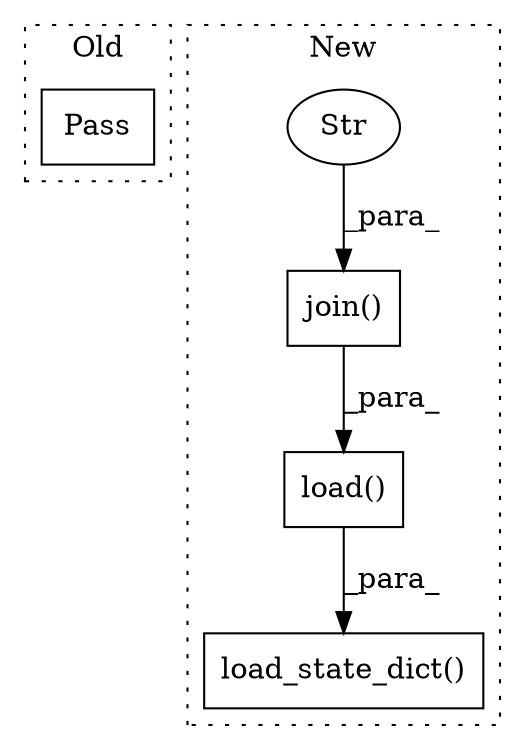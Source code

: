 digraph G {
subgraph cluster0 {
1 [label="Pass" a="62" s="839" l="4" shape="box"];
label = "Old";
style="dotted";
}
subgraph cluster1 {
2 [label="load_state_dict()" a="75" s="2007,2204" l="41,14" shape="box"];
3 [label="load()" a="75" s="2048,2125" l="32,79" shape="box"];
4 [label="join()" a="75" s="2080,2124" l="13,1" shape="box"];
5 [label="Str" a="66" s="2103" l="21" shape="ellipse"];
label = "New";
style="dotted";
}
3 -> 2 [label="_para_"];
4 -> 3 [label="_para_"];
5 -> 4 [label="_para_"];
}